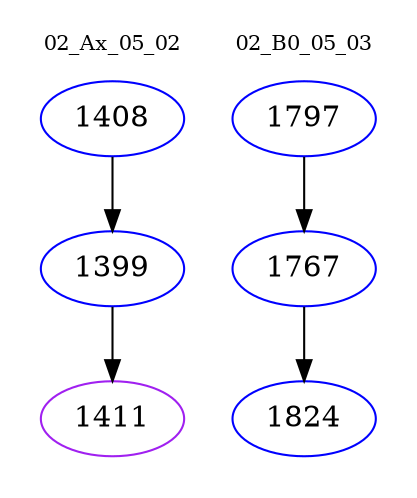 digraph{
subgraph cluster_0 {
color = white
label = "02_Ax_05_02";
fontsize=10;
T0_1408 [label="1408", color="blue"]
T0_1408 -> T0_1399 [color="black"]
T0_1399 [label="1399", color="blue"]
T0_1399 -> T0_1411 [color="black"]
T0_1411 [label="1411", color="purple"]
}
subgraph cluster_1 {
color = white
label = "02_B0_05_03";
fontsize=10;
T1_1797 [label="1797", color="blue"]
T1_1797 -> T1_1767 [color="black"]
T1_1767 [label="1767", color="blue"]
T1_1767 -> T1_1824 [color="black"]
T1_1824 [label="1824", color="blue"]
}
}
